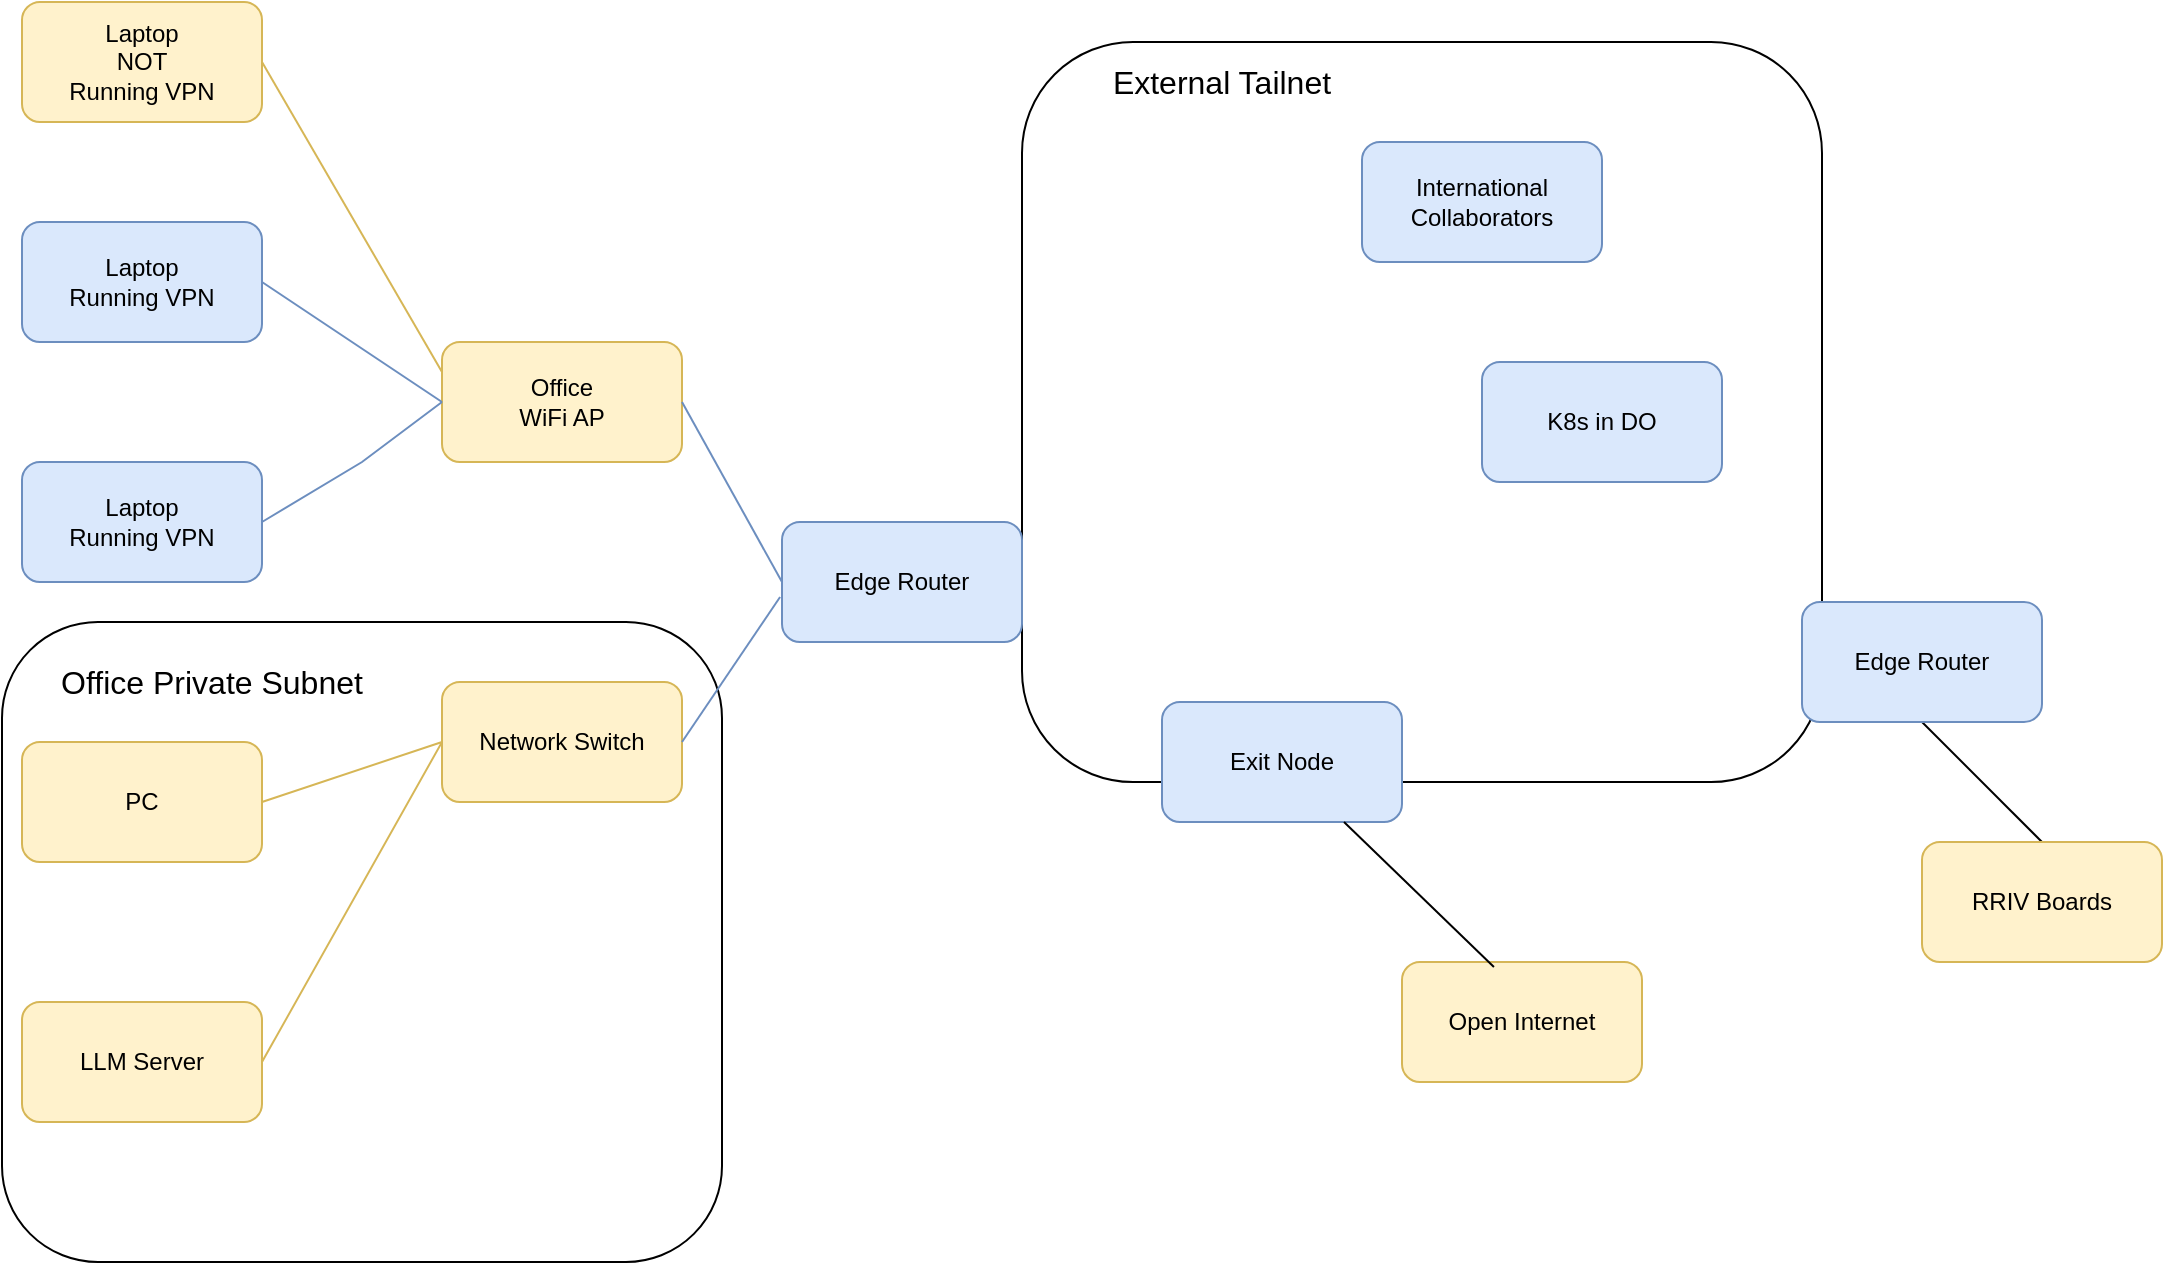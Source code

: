 <mxfile version="26.2.14">
  <diagram name="Page-1" id="k5yzBwlb5C6gMiQDsxoa">
    <mxGraphModel dx="1184" dy="928" grid="1" gridSize="10" guides="1" tooltips="1" connect="1" arrows="1" fold="1" page="1" pageScale="1" pageWidth="850" pageHeight="1100" math="0" shadow="0">
      <root>
        <mxCell id="0" />
        <mxCell id="1" parent="0" />
        <mxCell id="gNDXgYlEA8s39l7E3UoO-28" value="" style="rounded=1;whiteSpace=wrap;html=1;" vertex="1" parent="1">
          <mxGeometry x="610" y="90" width="400" height="370" as="geometry" />
        </mxCell>
        <mxCell id="gNDXgYlEA8s39l7E3UoO-26" value="" style="rounded=1;whiteSpace=wrap;html=1;" vertex="1" parent="1">
          <mxGeometry x="100" y="380" width="360" height="320" as="geometry" />
        </mxCell>
        <mxCell id="gNDXgYlEA8s39l7E3UoO-1" value="Laptop&lt;br&gt;Running VPN" style="rounded=1;whiteSpace=wrap;html=1;fillColor=#dae8fc;strokeColor=#6c8ebf;" vertex="1" parent="1">
          <mxGeometry x="110" y="180" width="120" height="60" as="geometry" />
        </mxCell>
        <mxCell id="gNDXgYlEA8s39l7E3UoO-2" value="Laptop &lt;br&gt;Running VPN" style="rounded=1;whiteSpace=wrap;html=1;fillColor=#dae8fc;strokeColor=#6c8ebf;" vertex="1" parent="1">
          <mxGeometry x="110" y="300" width="120" height="60" as="geometry" />
        </mxCell>
        <mxCell id="gNDXgYlEA8s39l7E3UoO-3" value="PC" style="rounded=1;whiteSpace=wrap;html=1;fillColor=#fff2cc;strokeColor=#d6b656;" vertex="1" parent="1">
          <mxGeometry x="110" y="440" width="120" height="60" as="geometry" />
        </mxCell>
        <mxCell id="gNDXgYlEA8s39l7E3UoO-4" value="Office &lt;br&gt;WiFi AP" style="rounded=1;whiteSpace=wrap;html=1;fillColor=#fff2cc;strokeColor=#d6b656;" vertex="1" parent="1">
          <mxGeometry x="320" y="240" width="120" height="60" as="geometry" />
        </mxCell>
        <mxCell id="gNDXgYlEA8s39l7E3UoO-5" value="Network Switch" style="rounded=1;whiteSpace=wrap;html=1;fillColor=#fff2cc;strokeColor=#d6b656;" vertex="1" parent="1">
          <mxGeometry x="320" y="410" width="120" height="60" as="geometry" />
        </mxCell>
        <mxCell id="gNDXgYlEA8s39l7E3UoO-6" value="Edge Router" style="rounded=1;whiteSpace=wrap;html=1;fillColor=#dae8fc;strokeColor=#6c8ebf;" vertex="1" parent="1">
          <mxGeometry x="490" y="330" width="120" height="60" as="geometry" />
        </mxCell>
        <mxCell id="gNDXgYlEA8s39l7E3UoO-7" value="" style="endArrow=none;html=1;rounded=0;entryX=0;entryY=0.5;entryDx=0;entryDy=0;fillColor=#dae8fc;strokeColor=#6c8ebf;" edge="1" parent="1" target="gNDXgYlEA8s39l7E3UoO-4">
          <mxGeometry width="50" height="50" relative="1" as="geometry">
            <mxPoint x="230" y="210" as="sourcePoint" />
            <mxPoint x="310" y="260" as="targetPoint" />
          </mxGeometry>
        </mxCell>
        <mxCell id="gNDXgYlEA8s39l7E3UoO-8" value="" style="endArrow=none;html=1;rounded=0;entryX=0;entryY=0.5;entryDx=0;entryDy=0;exitX=1;exitY=0.5;exitDx=0;exitDy=0;fillColor=#dae8fc;strokeColor=#6c8ebf;" edge="1" parent="1" source="gNDXgYlEA8s39l7E3UoO-2" target="gNDXgYlEA8s39l7E3UoO-4">
          <mxGeometry width="50" height="50" relative="1" as="geometry">
            <mxPoint x="240" y="220" as="sourcePoint" />
            <mxPoint x="330" y="280" as="targetPoint" />
            <Array as="points">
              <mxPoint x="280" y="300" />
            </Array>
          </mxGeometry>
        </mxCell>
        <mxCell id="gNDXgYlEA8s39l7E3UoO-9" value="" style="endArrow=none;html=1;rounded=0;entryX=0;entryY=0.5;entryDx=0;entryDy=0;exitX=1;exitY=0.5;exitDx=0;exitDy=0;fillColor=#fff2cc;strokeColor=#d6b656;" edge="1" parent="1" target="gNDXgYlEA8s39l7E3UoO-5">
          <mxGeometry width="50" height="50" relative="1" as="geometry">
            <mxPoint x="230" y="470" as="sourcePoint" />
            <mxPoint x="320" y="410" as="targetPoint" />
          </mxGeometry>
        </mxCell>
        <mxCell id="gNDXgYlEA8s39l7E3UoO-10" value="" style="endArrow=none;html=1;rounded=0;entryX=1;entryY=0.5;entryDx=0;entryDy=0;exitX=0;exitY=0.5;exitDx=0;exitDy=0;fillColor=#dae8fc;strokeColor=#6c8ebf;" edge="1" parent="1" source="gNDXgYlEA8s39l7E3UoO-6" target="gNDXgYlEA8s39l7E3UoO-4">
          <mxGeometry width="50" height="50" relative="1" as="geometry">
            <mxPoint x="240" y="340" as="sourcePoint" />
            <mxPoint x="330" y="280" as="targetPoint" />
            <Array as="points" />
          </mxGeometry>
        </mxCell>
        <mxCell id="gNDXgYlEA8s39l7E3UoO-11" value="" style="endArrow=none;html=1;rounded=0;entryX=1;entryY=0.5;entryDx=0;entryDy=0;exitX=-0.008;exitY=0.625;exitDx=0;exitDy=0;exitPerimeter=0;fillColor=#dae8fc;strokeColor=#6c8ebf;" edge="1" parent="1" source="gNDXgYlEA8s39l7E3UoO-6" target="gNDXgYlEA8s39l7E3UoO-5">
          <mxGeometry width="50" height="50" relative="1" as="geometry">
            <mxPoint x="500" y="370" as="sourcePoint" />
            <mxPoint x="450" y="280" as="targetPoint" />
            <Array as="points" />
          </mxGeometry>
        </mxCell>
        <mxCell id="gNDXgYlEA8s39l7E3UoO-12" value="LLM Server" style="rounded=1;whiteSpace=wrap;html=1;fillColor=#fff2cc;strokeColor=#d6b656;" vertex="1" parent="1">
          <mxGeometry x="110" y="570" width="120" height="60" as="geometry" />
        </mxCell>
        <mxCell id="gNDXgYlEA8s39l7E3UoO-13" value="" style="endArrow=none;html=1;rounded=0;entryX=0;entryY=0.5;entryDx=0;entryDy=0;exitX=1;exitY=0.5;exitDx=0;exitDy=0;fillColor=#fff2cc;strokeColor=#d6b656;" edge="1" parent="1" source="gNDXgYlEA8s39l7E3UoO-12" target="gNDXgYlEA8s39l7E3UoO-5">
          <mxGeometry width="50" height="50" relative="1" as="geometry">
            <mxPoint x="240" y="480" as="sourcePoint" />
            <mxPoint x="330" y="450" as="targetPoint" />
          </mxGeometry>
        </mxCell>
        <mxCell id="gNDXgYlEA8s39l7E3UoO-14" value="K8s in DO" style="rounded=1;whiteSpace=wrap;html=1;fillColor=#dae8fc;strokeColor=#6c8ebf;" vertex="1" parent="1">
          <mxGeometry x="840" y="250" width="120" height="60" as="geometry" />
        </mxCell>
        <mxCell id="gNDXgYlEA8s39l7E3UoO-15" value="Open Internet" style="rounded=1;whiteSpace=wrap;html=1;fillColor=#fff2cc;strokeColor=#d6b656;" vertex="1" parent="1">
          <mxGeometry x="800" y="550" width="120" height="60" as="geometry" />
        </mxCell>
        <mxCell id="gNDXgYlEA8s39l7E3UoO-18" value="International Collaborators" style="rounded=1;whiteSpace=wrap;html=1;fillColor=#dae8fc;strokeColor=#6c8ebf;" vertex="1" parent="1">
          <mxGeometry x="780" y="140" width="120" height="60" as="geometry" />
        </mxCell>
        <mxCell id="gNDXgYlEA8s39l7E3UoO-20" value="Exit Node" style="rounded=1;whiteSpace=wrap;html=1;fillColor=#dae8fc;strokeColor=#6c8ebf;" vertex="1" parent="1">
          <mxGeometry x="680" y="420" width="120" height="60" as="geometry" />
        </mxCell>
        <mxCell id="gNDXgYlEA8s39l7E3UoO-22" value="Laptop&lt;br&gt;NOT&lt;br&gt;Running VPN" style="rounded=1;whiteSpace=wrap;html=1;fillColor=#fff2cc;strokeColor=#d6b656;" vertex="1" parent="1">
          <mxGeometry x="110" y="70" width="120" height="60" as="geometry" />
        </mxCell>
        <mxCell id="gNDXgYlEA8s39l7E3UoO-24" value="" style="endArrow=none;html=1;rounded=0;entryX=0;entryY=0.25;entryDx=0;entryDy=0;fillColor=#fff2cc;strokeColor=#d6b656;" edge="1" parent="1" target="gNDXgYlEA8s39l7E3UoO-4">
          <mxGeometry width="50" height="50" relative="1" as="geometry">
            <mxPoint x="230" y="100" as="sourcePoint" />
            <mxPoint x="280" y="50" as="targetPoint" />
          </mxGeometry>
        </mxCell>
        <mxCell id="gNDXgYlEA8s39l7E3UoO-27" value="Office Private Subnet" style="text;html=1;align=center;verticalAlign=middle;whiteSpace=wrap;rounded=0;fontSize=16;" vertex="1" parent="1">
          <mxGeometry x="120" y="400" width="170" height="20" as="geometry" />
        </mxCell>
        <mxCell id="gNDXgYlEA8s39l7E3UoO-29" value="External Tailnet" style="text;html=1;align=center;verticalAlign=middle;whiteSpace=wrap;rounded=0;fontSize=16;" vertex="1" parent="1">
          <mxGeometry x="640" y="100" width="140" height="20" as="geometry" />
        </mxCell>
        <mxCell id="gNDXgYlEA8s39l7E3UoO-30" style="rounded=0;orthogonalLoop=1;jettySize=auto;html=1;entryX=0.383;entryY=0.042;entryDx=0;entryDy=0;entryPerimeter=0;endArrow=none;startFill=0;" edge="1" parent="1" source="gNDXgYlEA8s39l7E3UoO-20" target="gNDXgYlEA8s39l7E3UoO-15">
          <mxGeometry relative="1" as="geometry" />
        </mxCell>
        <mxCell id="gNDXgYlEA8s39l7E3UoO-33" style="rounded=0;orthogonalLoop=1;jettySize=auto;html=1;exitX=0.5;exitY=0;exitDx=0;exitDy=0;entryX=0.5;entryY=1;entryDx=0;entryDy=0;endArrow=none;startFill=0;" edge="1" parent="1" source="gNDXgYlEA8s39l7E3UoO-31" target="gNDXgYlEA8s39l7E3UoO-32">
          <mxGeometry relative="1" as="geometry" />
        </mxCell>
        <mxCell id="gNDXgYlEA8s39l7E3UoO-31" value="RRIV Boards" style="rounded=1;whiteSpace=wrap;html=1;fillColor=#fff2cc;strokeColor=#d6b656;" vertex="1" parent="1">
          <mxGeometry x="1060" y="490" width="120" height="60" as="geometry" />
        </mxCell>
        <mxCell id="gNDXgYlEA8s39l7E3UoO-32" value="Edge Router" style="rounded=1;whiteSpace=wrap;html=1;fillColor=#dae8fc;strokeColor=#6c8ebf;" vertex="1" parent="1">
          <mxGeometry x="1000" y="370" width="120" height="60" as="geometry" />
        </mxCell>
      </root>
    </mxGraphModel>
  </diagram>
</mxfile>
